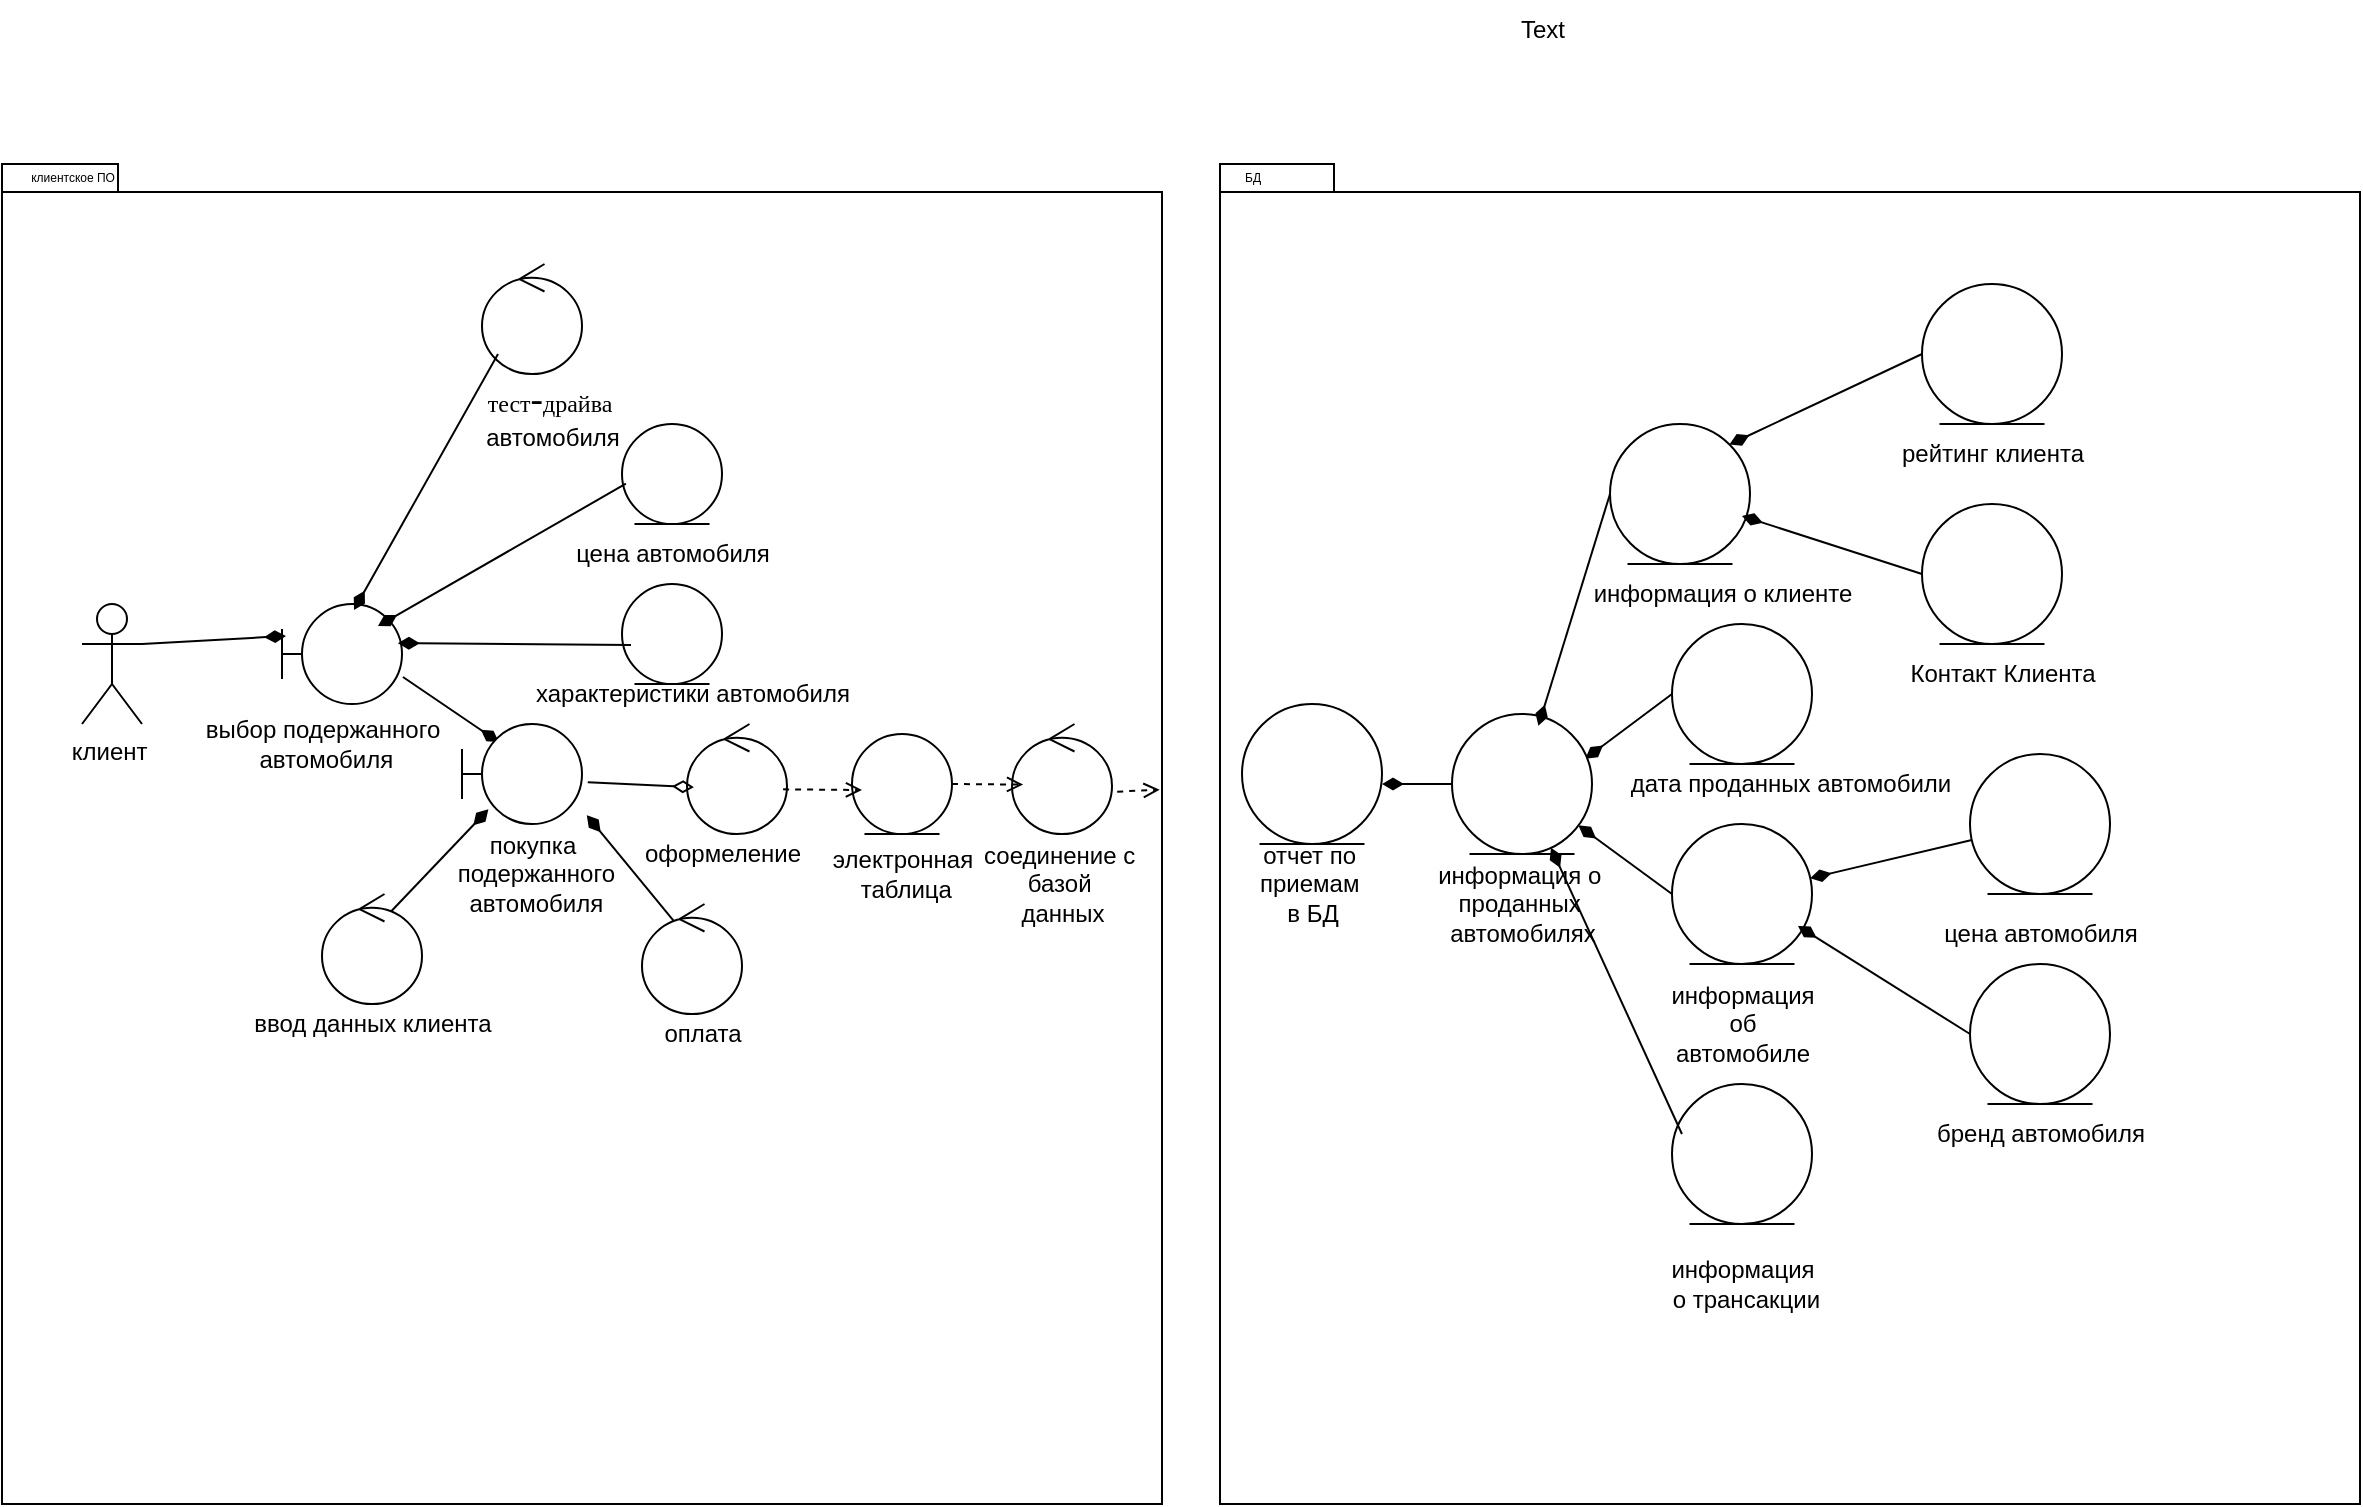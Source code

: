 <mxfile version="24.0.5" type="github">
  <diagram name="Page-1" id="e7e014a7-5840-1c2e-5031-d8a46d1fe8dd">
    <mxGraphModel dx="2662" dy="1405" grid="1" gridSize="10" guides="1" tooltips="1" connect="1" arrows="1" fold="1" page="1" pageScale="1" pageWidth="1169" pageHeight="826" background="none" math="0" shadow="0">
      <root>
        <mxCell id="0" />
        <mxCell id="1" parent="0" />
        <mxCell id="MQuKsc9Zh-Hjwr5wT4hp-48" value="" style="shape=folder;fontStyle=1;spacingTop=10;tabWidth=40;tabHeight=14;tabPosition=left;html=1;whiteSpace=wrap;" parent="1" vertex="1">
          <mxGeometry x="-10" width="580" height="670" as="geometry" />
        </mxCell>
        <mxCell id="MQuKsc9Zh-Hjwr5wT4hp-49" value="" style="shape=folder;fontStyle=1;spacingTop=10;tabWidth=40;tabHeight=14;tabPosition=left;html=1;whiteSpace=wrap;" parent="1" vertex="1">
          <mxGeometry x="599" width="570" height="670" as="geometry" />
        </mxCell>
        <mxCell id="MQuKsc9Zh-Hjwr5wT4hp-51" value="&lt;font style=&quot;font-size: 6px;&quot;&gt;клиентское ПО&lt;/font&gt;" style="text;html=1;align=center;verticalAlign=middle;resizable=0;points=[];autosize=1;strokeColor=none;fillColor=none;" parent="1" vertex="1">
          <mxGeometry x="-10" y="-10" width="70" height="30" as="geometry" />
        </mxCell>
        <mxCell id="MQuKsc9Zh-Hjwr5wT4hp-54" value="&lt;font style=&quot;font-size: 6px;&quot;&gt;БД&lt;/font&gt;" style="text;html=1;align=center;verticalAlign=middle;resizable=0;points=[];autosize=1;strokeColor=none;fillColor=none;" parent="1" vertex="1">
          <mxGeometry x="600" y="-10" width="30" height="30" as="geometry" />
        </mxCell>
        <mxCell id="MQuKsc9Zh-Hjwr5wT4hp-58" value="" style="ellipse;shape=umlEntity;whiteSpace=wrap;html=1;" parent="1" vertex="1">
          <mxGeometry x="610" y="270" width="70" height="70" as="geometry" />
        </mxCell>
        <mxCell id="MQuKsc9Zh-Hjwr5wT4hp-59" value="Text" style="text;html=1;align=center;verticalAlign=middle;resizable=0;points=[];autosize=1;strokeColor=none;fillColor=none;" parent="1" vertex="1">
          <mxGeometry x="735" y="-82" width="50" height="30" as="geometry" />
        </mxCell>
        <mxCell id="MQuKsc9Zh-Hjwr5wT4hp-60" value="отчет по&amp;nbsp;&lt;div&gt;приемам&amp;nbsp;&lt;/div&gt;&lt;div&gt;в БД&lt;/div&gt;" style="text;html=1;align=center;verticalAlign=middle;resizable=0;points=[];autosize=1;strokeColor=none;fillColor=none;" parent="1" vertex="1">
          <mxGeometry x="605" y="330" width="80" height="60" as="geometry" />
        </mxCell>
        <mxCell id="MQuKsc9Zh-Hjwr5wT4hp-71" value="" style="endArrow=none;startArrow=diamondThin;endFill=0;startFill=1;html=1;verticalAlign=bottom;labelBackgroundColor=none;strokeWidth=1;startSize=8;endSize=8;rounded=0;exitX=0.953;exitY=0.319;exitDx=0;exitDy=0;entryX=0;entryY=0.5;entryDx=0;entryDy=0;exitPerimeter=0;" parent="1" source="MQuKsc9Zh-Hjwr5wT4hp-70" target="MQuKsc9Zh-Hjwr5wT4hp-121" edge="1">
          <mxGeometry width="160" relative="1" as="geometry">
            <mxPoint x="830" y="310" as="sourcePoint" />
            <mxPoint x="840" y="310" as="targetPoint" />
          </mxGeometry>
        </mxCell>
        <mxCell id="MQuKsc9Zh-Hjwr5wT4hp-72" value="информация о&amp;nbsp;&lt;div&gt;проданных&amp;nbsp;&lt;div&gt;автомобилях&lt;/div&gt;&lt;/div&gt;" style="text;html=1;align=center;verticalAlign=middle;resizable=0;points=[];autosize=1;strokeColor=none;fillColor=none;" parent="1" vertex="1">
          <mxGeometry x="695" y="340" width="110" height="60" as="geometry" />
        </mxCell>
        <mxCell id="MQuKsc9Zh-Hjwr5wT4hp-75" value="клиент&amp;nbsp;" style="shape=umlActor;verticalLabelPosition=bottom;verticalAlign=top;html=1;" parent="1" vertex="1">
          <mxGeometry x="30" y="220" width="30" height="60" as="geometry" />
        </mxCell>
        <mxCell id="MQuKsc9Zh-Hjwr5wT4hp-76" value="выбор подержанного&lt;div&gt;&amp;nbsp;автомобиля&lt;/div&gt;" style="text;html=1;align=center;verticalAlign=middle;resizable=0;points=[];autosize=1;strokeColor=none;fillColor=none;" parent="1" vertex="1">
          <mxGeometry x="80" y="270" width="140" height="40" as="geometry" />
        </mxCell>
        <mxCell id="MQuKsc9Zh-Hjwr5wT4hp-77" value="" style="endArrow=none;startArrow=diamondThin;endFill=0;startFill=1;html=1;verticalAlign=bottom;labelBackgroundColor=none;strokeWidth=1;startSize=8;endSize=8;rounded=0;entryX=1;entryY=0.333;entryDx=0;entryDy=0;entryPerimeter=0;exitX=0.033;exitY=0.32;exitDx=0;exitDy=0;exitPerimeter=0;" parent="1" source="MQuKsc9Zh-Hjwr5wT4hp-81" target="MQuKsc9Zh-Hjwr5wT4hp-75" edge="1">
          <mxGeometry width="160" relative="1" as="geometry">
            <mxPoint x="190" y="240" as="sourcePoint" />
            <mxPoint x="210" y="380.5" as="targetPoint" />
          </mxGeometry>
        </mxCell>
        <mxCell id="MQuKsc9Zh-Hjwr5wT4hp-79" value="" style="endArrow=none;startArrow=diamondThin;endFill=0;startFill=1;html=1;verticalAlign=bottom;labelBackgroundColor=none;strokeWidth=1;startSize=8;endSize=8;rounded=0;entryX=1.008;entryY=0.73;entryDx=0;entryDy=0;entryPerimeter=0;exitX=0.308;exitY=0.182;exitDx=0;exitDy=0;exitPerimeter=0;" parent="1" source="MQuKsc9Zh-Hjwr5wT4hp-82" target="MQuKsc9Zh-Hjwr5wT4hp-81" edge="1">
          <mxGeometry width="160" relative="1" as="geometry">
            <mxPoint x="300" y="300" as="sourcePoint" />
            <mxPoint x="336.796" y="383.107" as="targetPoint" />
          </mxGeometry>
        </mxCell>
        <mxCell id="MQuKsc9Zh-Hjwr5wT4hp-80" value="покупка&lt;div&gt;&amp;nbsp;подержанного&lt;/div&gt;&lt;div&gt;&amp;nbsp;автомобиля&lt;/div&gt;" style="text;html=1;align=center;verticalAlign=middle;resizable=0;points=[];autosize=1;strokeColor=none;fillColor=none;" parent="1" vertex="1">
          <mxGeometry x="200" y="325" width="110" height="60" as="geometry" />
        </mxCell>
        <mxCell id="MQuKsc9Zh-Hjwr5wT4hp-81" value="&lt;span style=&quot;color: rgba(0, 0, 0, 0); font-family: monospace; font-size: 0px; text-align: start; text-wrap: nowrap;&quot;&gt;%3CmxGraphModel%3E%3Croot%3E%3CmxCell%20id%3D%220%22%2F%3E%3CmxCell%20id%3D%221%22%20parent%3D%220%22%2F%3E%3CmxCell%20id%3D%222%22%20value%3D%22%22%20style%3D%22ellipse%3Bshape%3DumlEntity%3BwhiteSpace%3Dwrap%3Bhtml%3D1%3B%22%20vertex%3D%221%22%20parent%3D%221%22%3E%3CmxGeometry%20x%3D%22320%22%20y%3D%22378%22%20width%3D%2270%22%20height%3D%2270%22%20as%3D%22geometry%22%2F%3E%3C%2FmxCell%3E%3C%2Froot%3E%3C%2FmxGraphModel%3E&lt;/span&gt;" style="shape=umlBoundary;whiteSpace=wrap;html=1;" parent="1" vertex="1">
          <mxGeometry x="130" y="220" width="60" height="50" as="geometry" />
        </mxCell>
        <mxCell id="MQuKsc9Zh-Hjwr5wT4hp-83" value="" style="ellipse;shape=umlEntity;whiteSpace=wrap;html=1;" parent="1" vertex="1">
          <mxGeometry x="300" y="210" width="50" height="50" as="geometry" />
        </mxCell>
        <mxCell id="MQuKsc9Zh-Hjwr5wT4hp-84" value="характеристики автомобиля" style="text;html=1;align=center;verticalAlign=middle;resizable=0;points=[];autosize=1;strokeColor=none;fillColor=none;" parent="1" vertex="1">
          <mxGeometry x="245" y="250" width="180" height="30" as="geometry" />
        </mxCell>
        <mxCell id="MQuKsc9Zh-Hjwr5wT4hp-85" value="" style="endArrow=none;startArrow=diamondThin;endFill=0;startFill=1;html=1;verticalAlign=bottom;labelBackgroundColor=none;strokeWidth=1;startSize=8;endSize=8;rounded=0;entryX=0.09;entryY=0.61;entryDx=0;entryDy=0;entryPerimeter=0;exitX=0.966;exitY=0.392;exitDx=0;exitDy=0;exitPerimeter=0;" parent="1" source="MQuKsc9Zh-Hjwr5wT4hp-81" target="MQuKsc9Zh-Hjwr5wT4hp-83" edge="1">
          <mxGeometry width="160" relative="1" as="geometry">
            <mxPoint x="340" y="180" as="sourcePoint" />
            <mxPoint x="211" y="183" as="targetPoint" />
          </mxGeometry>
        </mxCell>
        <mxCell id="MQuKsc9Zh-Hjwr5wT4hp-86" value="" style="ellipse;shape=umlEntity;whiteSpace=wrap;html=1;" parent="1" vertex="1">
          <mxGeometry x="300" y="130" width="50" height="50" as="geometry" />
        </mxCell>
        <mxCell id="MQuKsc9Zh-Hjwr5wT4hp-88" value="цена автомобиля" style="text;html=1;align=center;verticalAlign=middle;resizable=0;points=[];autosize=1;strokeColor=none;fillColor=none;" parent="1" vertex="1">
          <mxGeometry x="265" y="180" width="120" height="30" as="geometry" />
        </mxCell>
        <mxCell id="MQuKsc9Zh-Hjwr5wT4hp-89" value="" style="endArrow=none;startArrow=diamondThin;endFill=0;startFill=1;html=1;verticalAlign=bottom;labelBackgroundColor=none;strokeWidth=1;startSize=8;endSize=8;rounded=0;entryX=0.039;entryY=0.597;entryDx=0;entryDy=0;entryPerimeter=0;exitX=0.8;exitY=0.22;exitDx=0;exitDy=0;exitPerimeter=0;" parent="1" source="MQuKsc9Zh-Hjwr5wT4hp-81" target="MQuKsc9Zh-Hjwr5wT4hp-86" edge="1">
          <mxGeometry width="160" relative="1" as="geometry">
            <mxPoint x="193" y="170" as="sourcePoint" />
            <mxPoint x="290" y="131" as="targetPoint" />
          </mxGeometry>
        </mxCell>
        <mxCell id="MQuKsc9Zh-Hjwr5wT4hp-82" value="&lt;span style=&quot;color: rgba(0, 0, 0, 0); font-family: monospace; font-size: 0px; text-align: start; text-wrap: nowrap;&quot;&gt;%3CmxGraphModel%3E%3Croot%3E%3CmxCell%20id%3D%220%22%2F%3E%3CmxCell%20id%3D%221%22%20parent%3D%220%22%2F%3E%3CmxCell%20id%3D%222%22%20value%3D%22%22%20style%3D%22ellipse%3Bshape%3DumlEntity%3BwhiteSpace%3Dwrap%3Bhtml%3D1%3B%22%20vertex%3D%221%22%20parent%3D%221%22%3E%3CmxGeometry%20x%3D%22320%22%20y%3D%22378%22%20width%3D%2270%22%20height%3D%2270%22%20as%3D%22geometry%22%2F%3E%3C%2FmxCell%3E%3C%2Froot%3E%3C%2FmxGraphModel%3E&lt;/span&gt;" style="shape=umlBoundary;whiteSpace=wrap;html=1;" parent="1" vertex="1">
          <mxGeometry x="220" y="280" width="60" height="50" as="geometry" />
        </mxCell>
        <mxCell id="MQuKsc9Zh-Hjwr5wT4hp-104" value="" style="endArrow=none;startArrow=diamondThin;endFill=0;startFill=1;html=1;verticalAlign=bottom;labelBackgroundColor=none;strokeWidth=1;startSize=8;endSize=8;rounded=0;entryX=0.626;entryY=0.221;entryDx=0;entryDy=0;entryPerimeter=0;exitX=0.22;exitY=0.853;exitDx=0;exitDy=0;exitPerimeter=0;" parent="1" source="MQuKsc9Zh-Hjwr5wT4hp-82" target="MQuKsc9Zh-Hjwr5wT4hp-106" edge="1">
          <mxGeometry width="160" relative="1" as="geometry">
            <mxPoint x="330" y="350" as="sourcePoint" />
            <mxPoint x="318.7" y="381.45" as="targetPoint" />
          </mxGeometry>
        </mxCell>
        <mxCell id="MQuKsc9Zh-Hjwr5wT4hp-105" value="" style="endArrow=none;startArrow=diamondThin;endFill=0;startFill=1;html=1;verticalAlign=bottom;labelBackgroundColor=none;strokeWidth=1;startSize=8;endSize=8;rounded=0;entryX=0.397;entryY=0.242;entryDx=0;entryDy=0;entryPerimeter=0;exitX=0.749;exitY=0.01;exitDx=0;exitDy=0;exitPerimeter=0;" parent="1" source="MQuKsc9Zh-Hjwr5wT4hp-80" target="MQuKsc9Zh-Hjwr5wT4hp-108" edge="1">
          <mxGeometry width="160" relative="1" as="geometry">
            <mxPoint x="398" y="340" as="sourcePoint" />
            <mxPoint x="390.12" y="382.55" as="targetPoint" />
          </mxGeometry>
        </mxCell>
        <mxCell id="MQuKsc9Zh-Hjwr5wT4hp-106" value="" style="ellipse;shape=umlControl;whiteSpace=wrap;html=1;" parent="1" vertex="1">
          <mxGeometry x="150" y="365" width="50" height="55" as="geometry" />
        </mxCell>
        <mxCell id="MQuKsc9Zh-Hjwr5wT4hp-108" value="" style="ellipse;shape=umlControl;whiteSpace=wrap;html=1;" parent="1" vertex="1">
          <mxGeometry x="310" y="370" width="50" height="55" as="geometry" />
        </mxCell>
        <mxCell id="MQuKsc9Zh-Hjwr5wT4hp-109" value="ввод данных клиента" style="text;html=1;align=center;verticalAlign=middle;resizable=0;points=[];autosize=1;strokeColor=none;fillColor=none;" parent="1" vertex="1">
          <mxGeometry x="105" y="415" width="140" height="30" as="geometry" />
        </mxCell>
        <mxCell id="MQuKsc9Zh-Hjwr5wT4hp-110" value="оплата" style="text;html=1;align=center;verticalAlign=middle;resizable=0;points=[];autosize=1;strokeColor=none;fillColor=none;" parent="1" vertex="1">
          <mxGeometry x="310" y="420" width="60" height="30" as="geometry" />
        </mxCell>
        <mxCell id="MQuKsc9Zh-Hjwr5wT4hp-111" value="" style="ellipse;shape=umlControl;whiteSpace=wrap;html=1;" parent="1" vertex="1">
          <mxGeometry x="332.5" y="280" width="50" height="55" as="geometry" />
        </mxCell>
        <mxCell id="MQuKsc9Zh-Hjwr5wT4hp-112" value="оформеление" style="text;html=1;align=center;verticalAlign=middle;resizable=0;points=[];autosize=1;strokeColor=none;fillColor=none;" parent="1" vertex="1">
          <mxGeometry x="300" y="330" width="100" height="30" as="geometry" />
        </mxCell>
        <mxCell id="MQuKsc9Zh-Hjwr5wT4hp-113" value="" style="endArrow=none;startArrow=diamondThin;endFill=0;startFill=0;html=1;verticalAlign=bottom;labelBackgroundColor=none;strokeWidth=1;startSize=8;endSize=8;rounded=0;exitX=0.069;exitY=0.575;exitDx=0;exitDy=0;exitPerimeter=0;entryX=1.048;entryY=0.582;entryDx=0;entryDy=0;entryPerimeter=0;" parent="1" source="MQuKsc9Zh-Hjwr5wT4hp-111" target="MQuKsc9Zh-Hjwr5wT4hp-82" edge="1">
          <mxGeometry width="160" relative="1" as="geometry">
            <mxPoint x="280" y="504.41" as="sourcePoint" />
            <mxPoint x="280" y="580" as="targetPoint" />
          </mxGeometry>
        </mxCell>
        <mxCell id="MQuKsc9Zh-Hjwr5wT4hp-114" value="" style="ellipse;shape=umlEntity;whiteSpace=wrap;html=1;" parent="1" vertex="1">
          <mxGeometry x="415" y="285" width="50" height="50" as="geometry" />
        </mxCell>
        <mxCell id="MQuKsc9Zh-Hjwr5wT4hp-116" value="соединение с&amp;nbsp;&lt;div&gt;базой&amp;nbsp;&lt;/div&gt;&lt;div&gt;данных&lt;/div&gt;" style="text;html=1;align=center;verticalAlign=middle;resizable=0;points=[];autosize=1;strokeColor=none;fillColor=none;" parent="1" vertex="1">
          <mxGeometry x="470" y="330" width="100" height="60" as="geometry" />
        </mxCell>
        <mxCell id="MQuKsc9Zh-Hjwr5wT4hp-117" value="" style="html=1;verticalAlign=bottom;labelBackgroundColor=none;endArrow=open;endFill=0;dashed=1;rounded=0;exitX=0.961;exitY=0.594;exitDx=0;exitDy=0;exitPerimeter=0;" parent="1" source="MQuKsc9Zh-Hjwr5wT4hp-111" edge="1">
          <mxGeometry width="160" relative="1" as="geometry">
            <mxPoint x="425" y="316.91" as="sourcePoint" />
            <mxPoint x="420" y="313" as="targetPoint" />
          </mxGeometry>
        </mxCell>
        <mxCell id="MQuKsc9Zh-Hjwr5wT4hp-118" value="" style="ellipse;shape=umlControl;whiteSpace=wrap;html=1;" parent="1" vertex="1">
          <mxGeometry x="495" y="280" width="50" height="55" as="geometry" />
        </mxCell>
        <mxCell id="MQuKsc9Zh-Hjwr5wT4hp-119" value="" style="html=1;verticalAlign=bottom;labelBackgroundColor=none;endArrow=open;endFill=0;dashed=1;rounded=0;entryX=0.111;entryY=0.551;entryDx=0;entryDy=0;entryPerimeter=0;exitX=1;exitY=0.5;exitDx=0;exitDy=0;" parent="1" source="MQuKsc9Zh-Hjwr5wT4hp-114" target="MQuKsc9Zh-Hjwr5wT4hp-118" edge="1">
          <mxGeometry width="160" relative="1" as="geometry">
            <mxPoint x="400" y="320" as="sourcePoint" />
            <mxPoint x="430" y="323" as="targetPoint" />
          </mxGeometry>
        </mxCell>
        <mxCell id="MQuKsc9Zh-Hjwr5wT4hp-120" value="" style="html=1;verticalAlign=bottom;labelBackgroundColor=none;endArrow=open;endFill=0;dashed=1;rounded=0;exitX=1.052;exitY=0.615;exitDx=0;exitDy=0;exitPerimeter=0;entryX=0.998;entryY=0.467;entryDx=0;entryDy=0;entryPerimeter=0;" parent="1" source="MQuKsc9Zh-Hjwr5wT4hp-118" target="MQuKsc9Zh-Hjwr5wT4hp-48" edge="1">
          <mxGeometry width="160" relative="1" as="geometry">
            <mxPoint x="391" y="323" as="sourcePoint" />
            <mxPoint x="430" y="323" as="targetPoint" />
          </mxGeometry>
        </mxCell>
        <mxCell id="MQuKsc9Zh-Hjwr5wT4hp-121" value="" style="ellipse;shape=umlEntity;whiteSpace=wrap;html=1;" parent="1" vertex="1">
          <mxGeometry x="825" y="230" width="70" height="70" as="geometry" />
        </mxCell>
        <mxCell id="MQuKsc9Zh-Hjwr5wT4hp-122" value="" style="endArrow=none;startArrow=diamondThin;endFill=0;startFill=1;html=1;verticalAlign=bottom;labelBackgroundColor=none;strokeWidth=1;startSize=8;endSize=8;rounded=0;" parent="1" target="MQuKsc9Zh-Hjwr5wT4hp-70" edge="1">
          <mxGeometry width="160" relative="1" as="geometry">
            <mxPoint x="680" y="310" as="sourcePoint" />
            <mxPoint x="760" y="310.5" as="targetPoint" />
          </mxGeometry>
        </mxCell>
        <mxCell id="MQuKsc9Zh-Hjwr5wT4hp-70" value="" style="ellipse;shape=umlEntity;whiteSpace=wrap;html=1;" parent="1" vertex="1">
          <mxGeometry x="715" y="275" width="70" height="70" as="geometry" />
        </mxCell>
        <mxCell id="MQuKsc9Zh-Hjwr5wT4hp-123" value="дата&amp;nbsp;проданныx автомобили" style="text;html=1;align=center;verticalAlign=middle;resizable=0;points=[];autosize=1;strokeColor=none;fillColor=none;" parent="1" vertex="1">
          <mxGeometry x="794" y="295" width="180" height="30" as="geometry" />
        </mxCell>
        <mxCell id="MQuKsc9Zh-Hjwr5wT4hp-124" value="" style="ellipse;shape=umlEntity;whiteSpace=wrap;html=1;" parent="1" vertex="1">
          <mxGeometry x="825" y="330" width="70" height="70" as="geometry" />
        </mxCell>
        <mxCell id="MQuKsc9Zh-Hjwr5wT4hp-125" value="цена автомобиля" style="text;html=1;align=center;verticalAlign=middle;resizable=0;points=[];autosize=1;strokeColor=none;fillColor=none;" parent="1" vertex="1">
          <mxGeometry x="949" y="370" width="120" height="30" as="geometry" />
        </mxCell>
        <mxCell id="MQuKsc9Zh-Hjwr5wT4hp-126" value="" style="endArrow=none;startArrow=diamondThin;endFill=0;startFill=1;html=1;verticalAlign=bottom;labelBackgroundColor=none;strokeWidth=1;startSize=8;endSize=8;rounded=0;entryX=0;entryY=0.5;entryDx=0;entryDy=0;" parent="1" source="MQuKsc9Zh-Hjwr5wT4hp-70" target="MQuKsc9Zh-Hjwr5wT4hp-124" edge="1">
          <mxGeometry width="160" relative="1" as="geometry">
            <mxPoint x="795" y="320" as="sourcePoint" />
            <mxPoint x="835" y="275" as="targetPoint" />
          </mxGeometry>
        </mxCell>
        <mxCell id="MQuKsc9Zh-Hjwr5wT4hp-127" value="" style="ellipse;shape=umlEntity;whiteSpace=wrap;html=1;" parent="1" vertex="1">
          <mxGeometry x="794" y="130" width="70" height="70" as="geometry" />
        </mxCell>
        <mxCell id="MQuKsc9Zh-Hjwr5wT4hp-128" value="" style="endArrow=none;startArrow=diamondThin;endFill=0;startFill=1;html=1;verticalAlign=bottom;labelBackgroundColor=none;strokeWidth=1;startSize=8;endSize=8;rounded=0;entryX=0;entryY=0.5;entryDx=0;entryDy=0;exitX=0.617;exitY=0.084;exitDx=0;exitDy=0;exitPerimeter=0;" parent="1" source="MQuKsc9Zh-Hjwr5wT4hp-70" target="MQuKsc9Zh-Hjwr5wT4hp-127" edge="1">
          <mxGeometry width="160" relative="1" as="geometry">
            <mxPoint x="790" y="338" as="sourcePoint" />
            <mxPoint x="835" y="365" as="targetPoint" />
          </mxGeometry>
        </mxCell>
        <mxCell id="MQuKsc9Zh-Hjwr5wT4hp-129" value="&lt;span style=&quot;color: rgba(0, 0, 0, 0); font-family: monospace; font-size: 0px; text-align: start;&quot;&gt;%3CmxGraphModel%3E%3Croot%3E%3CmxCell%20id%3D%220%22%2F%3E%3CmxCell%20id%3D%221%22%20parent%3D%220%22%2F%3E%3CmxCell%20id%3D%222%22%20value%3D%22%D0%B4%D0%B0%D1%82%D0%B0%26amp%3Bnbsp%3B%D0%BF%D1%80%D0%BE%D0%B4%D0%B0%D0%BD%D0%BD%D1%8Bx%20%D0%B0%D0%B2%D1%82%D0%BE%D0%BC%D0%BE%D0%B1%D0%B8%D0%BB%D0%B8%22%20style%3D%22text%3Bhtml%3D1%3Balign%3Dcenter%3BverticalAlign%3Dmiddle%3Bresizable%3D0%3Bpoints%3D%5B%5D%3Bautosize%3D1%3BstrokeColor%3Dnone%3BfillColor%3Dnone%3B%22%20vertex%3D%221%22%20parent%3D%221%22%3E%3CmxGeometry%20x%3D%22794%22%20y%3D%22295%22%20width%3D%22180%22%20height%3D%2230%22%20as%3D%22geometry%22%2F%3E%3C%2FmxCell%3E%3C%2Froot%3E%3C%2FmxGraphModel%3E&lt;/span&gt;" style="text;html=1;align=center;verticalAlign=middle;resizable=0;points=[];autosize=1;strokeColor=none;fillColor=none;" parent="1" vertex="1">
          <mxGeometry x="850" y="200" width="20" height="30" as="geometry" />
        </mxCell>
        <mxCell id="MQuKsc9Zh-Hjwr5wT4hp-130" value="информация о клиенте" style="text;html=1;align=center;verticalAlign=middle;resizable=0;points=[];autosize=1;strokeColor=none;fillColor=none;" parent="1" vertex="1">
          <mxGeometry x="775" y="200" width="150" height="30" as="geometry" />
        </mxCell>
        <mxCell id="MQuKsc9Zh-Hjwr5wT4hp-131" value="электронная&lt;div&gt;&amp;nbsp;таблица&lt;/div&gt;" style="text;html=1;align=center;verticalAlign=middle;resizable=0;points=[];autosize=1;strokeColor=none;fillColor=none;" parent="1" vertex="1">
          <mxGeometry x="395" y="335" width="90" height="40" as="geometry" />
        </mxCell>
        <mxCell id="MQuKsc9Zh-Hjwr5wT4hp-132" value="" style="ellipse;shape=umlEntity;whiteSpace=wrap;html=1;" parent="1" vertex="1">
          <mxGeometry x="950" y="60" width="70" height="70" as="geometry" />
        </mxCell>
        <mxCell id="MQuKsc9Zh-Hjwr5wT4hp-133" value="рейтинг клиента" style="text;html=1;align=center;verticalAlign=middle;resizable=0;points=[];autosize=1;strokeColor=none;fillColor=none;" parent="1" vertex="1">
          <mxGeometry x="930" y="130" width="110" height="30" as="geometry" />
        </mxCell>
        <mxCell id="MQuKsc9Zh-Hjwr5wT4hp-134" value="" style="endArrow=none;startArrow=diamondThin;endFill=0;startFill=1;html=1;verticalAlign=bottom;labelBackgroundColor=none;strokeWidth=1;startSize=8;endSize=8;rounded=0;entryX=0;entryY=0.5;entryDx=0;entryDy=0;exitX=1;exitY=0;exitDx=0;exitDy=0;" parent="1" source="MQuKsc9Zh-Hjwr5wT4hp-127" target="MQuKsc9Zh-Hjwr5wT4hp-132" edge="1">
          <mxGeometry width="160" relative="1" as="geometry">
            <mxPoint x="882" y="182" as="sourcePoint" />
            <mxPoint x="925" y="150" as="targetPoint" />
          </mxGeometry>
        </mxCell>
        <mxCell id="MQuKsc9Zh-Hjwr5wT4hp-135" value="" style="ellipse;shape=umlEntity;whiteSpace=wrap;html=1;" parent="1" vertex="1">
          <mxGeometry x="974" y="295" width="70" height="70" as="geometry" />
        </mxCell>
        <mxCell id="MQuKsc9Zh-Hjwr5wT4hp-136" value="" style="endArrow=none;startArrow=diamondThin;endFill=0;startFill=1;html=1;verticalAlign=bottom;labelBackgroundColor=none;strokeWidth=1;startSize=8;endSize=8;rounded=0;" parent="1" source="MQuKsc9Zh-Hjwr5wT4hp-124" target="MQuKsc9Zh-Hjwr5wT4hp-135" edge="1">
          <mxGeometry width="160" relative="1" as="geometry">
            <mxPoint x="898" y="372" as="sourcePoint" />
            <mxPoint x="974" y="372" as="targetPoint" />
          </mxGeometry>
        </mxCell>
        <mxCell id="MQuKsc9Zh-Hjwr5wT4hp-137" value="информация&lt;div&gt;&amp;nbsp;об&amp;nbsp;&lt;/div&gt;&lt;div&gt;автомобиле&lt;/div&gt;" style="text;html=1;align=center;verticalAlign=middle;resizable=0;points=[];autosize=1;strokeColor=none;fillColor=none;" parent="1" vertex="1">
          <mxGeometry x="810" y="400" width="100" height="60" as="geometry" />
        </mxCell>
        <mxCell id="MQuKsc9Zh-Hjwr5wT4hp-138" value="" style="ellipse;shape=umlEntity;whiteSpace=wrap;html=1;" parent="1" vertex="1">
          <mxGeometry x="974" y="400" width="70" height="70" as="geometry" />
        </mxCell>
        <mxCell id="MQuKsc9Zh-Hjwr5wT4hp-139" value="" style="endArrow=none;startArrow=diamondThin;endFill=0;startFill=1;html=1;verticalAlign=bottom;labelBackgroundColor=none;strokeWidth=1;startSize=8;endSize=8;rounded=0;entryX=0;entryY=0.5;entryDx=0;entryDy=0;exitX=0.9;exitY=0.729;exitDx=0;exitDy=0;exitPerimeter=0;" parent="1" source="MQuKsc9Zh-Hjwr5wT4hp-124" target="MQuKsc9Zh-Hjwr5wT4hp-138" edge="1">
          <mxGeometry width="160" relative="1" as="geometry">
            <mxPoint x="880" y="470" as="sourcePoint" />
            <mxPoint x="961" y="451" as="targetPoint" />
          </mxGeometry>
        </mxCell>
        <mxCell id="MQuKsc9Zh-Hjwr5wT4hp-140" value="бренд автомобиля" style="text;html=1;align=center;verticalAlign=middle;resizable=0;points=[];autosize=1;strokeColor=none;fillColor=none;" parent="1" vertex="1">
          <mxGeometry x="944" y="470" width="130" height="30" as="geometry" />
        </mxCell>
        <mxCell id="VsX_jUrjUZHacRqOJXcd-1" value="" style="ellipse;shape=umlEntity;whiteSpace=wrap;html=1;" vertex="1" parent="1">
          <mxGeometry x="950" y="170" width="70" height="70" as="geometry" />
        </mxCell>
        <mxCell id="VsX_jUrjUZHacRqOJXcd-2" value="" style="endArrow=none;startArrow=diamondThin;endFill=0;startFill=1;html=1;verticalAlign=bottom;labelBackgroundColor=none;strokeWidth=1;startSize=8;endSize=8;rounded=0;entryX=0;entryY=0.5;entryDx=0;entryDy=0;exitX=0.943;exitY=0.657;exitDx=0;exitDy=0;exitPerimeter=0;" edge="1" parent="1" source="MQuKsc9Zh-Hjwr5wT4hp-127" target="VsX_jUrjUZHacRqOJXcd-1">
          <mxGeometry width="160" relative="1" as="geometry">
            <mxPoint x="864" y="150" as="sourcePoint" />
            <mxPoint x="960" y="105" as="targetPoint" />
          </mxGeometry>
        </mxCell>
        <mxCell id="VsX_jUrjUZHacRqOJXcd-3" value="Контакт Клиента" style="text;html=1;align=center;verticalAlign=middle;resizable=0;points=[];autosize=1;strokeColor=none;fillColor=none;" vertex="1" parent="1">
          <mxGeometry x="930" y="240" width="120" height="30" as="geometry" />
        </mxCell>
        <mxCell id="VsX_jUrjUZHacRqOJXcd-4" value="" style="ellipse;shape=umlEntity;whiteSpace=wrap;html=1;" vertex="1" parent="1">
          <mxGeometry x="825" y="460" width="70" height="70" as="geometry" />
        </mxCell>
        <mxCell id="VsX_jUrjUZHacRqOJXcd-5" value="" style="endArrow=none;startArrow=diamondThin;endFill=0;startFill=1;html=1;verticalAlign=bottom;labelBackgroundColor=none;strokeWidth=1;startSize=8;endSize=8;rounded=0;entryX=0.071;entryY=0.357;entryDx=0;entryDy=0;entryPerimeter=0;" edge="1" parent="1" source="MQuKsc9Zh-Hjwr5wT4hp-70" target="VsX_jUrjUZHacRqOJXcd-4">
          <mxGeometry width="160" relative="1" as="geometry">
            <mxPoint x="788" y="341" as="sourcePoint" />
            <mxPoint x="835" y="375" as="targetPoint" />
          </mxGeometry>
        </mxCell>
        <mxCell id="VsX_jUrjUZHacRqOJXcd-6" value="информация&lt;div&gt;&amp;nbsp;о трансакции&lt;/div&gt;" style="text;html=1;align=center;verticalAlign=middle;resizable=0;points=[];autosize=1;strokeColor=none;fillColor=none;" vertex="1" parent="1">
          <mxGeometry x="810" y="540" width="100" height="40" as="geometry" />
        </mxCell>
        <mxCell id="VsX_jUrjUZHacRqOJXcd-7" value="" style="ellipse;shape=umlControl;whiteSpace=wrap;html=1;" vertex="1" parent="1">
          <mxGeometry x="230" y="50" width="50" height="55" as="geometry" />
        </mxCell>
        <mxCell id="VsX_jUrjUZHacRqOJXcd-8" value="" style="endArrow=none;startArrow=diamondThin;endFill=0;startFill=1;html=1;verticalAlign=bottom;labelBackgroundColor=none;strokeWidth=1;startSize=8;endSize=8;rounded=0;entryX=0.16;entryY=0.818;entryDx=0;entryDy=0;entryPerimeter=0;exitX=0.6;exitY=0.06;exitDx=0;exitDy=0;exitPerimeter=0;" edge="1" parent="1" source="MQuKsc9Zh-Hjwr5wT4hp-81" target="VsX_jUrjUZHacRqOJXcd-7">
          <mxGeometry width="160" relative="1" as="geometry">
            <mxPoint x="188" y="231" as="sourcePoint" />
            <mxPoint x="312" y="170" as="targetPoint" />
          </mxGeometry>
        </mxCell>
        <mxCell id="VsX_jUrjUZHacRqOJXcd-9" value="&lt;span style=&quot;font-family: &amp;quot;Times New Roman&amp;quot;, serif;&quot; lang=&quot;RU&quot;&gt;&lt;font style=&quot;font-size: 12px;&quot;&gt;тест&lt;/font&gt;&lt;/span&gt;&lt;span style=&quot;font-size:14.0pt;line-height:&lt;br/&gt;150%;font-family:&amp;quot;Times New Roman&amp;quot;,serif;mso-fareast-font-family:&amp;quot;Times New Roman&amp;quot;;&lt;br/&gt;color:windowtext;mso-font-kerning:1.0pt;mso-ansi-language:RU;mso-fareast-language:&lt;br/&gt;ZH-CN;mso-bidi-language:HI&quot; lang=&quot;RU&quot;&gt;-&lt;/span&gt;&lt;span style=&quot;font-family: &amp;quot;Times New Roman&amp;quot;, serif;&quot; lang=&quot;RU&quot;&gt;&lt;font style=&quot;font-size: 12px;&quot;&gt;драйва&amp;nbsp;&lt;/font&gt;&lt;/span&gt;&lt;div&gt;автомобиля&lt;/div&gt;" style="text;html=1;align=center;verticalAlign=middle;resizable=0;points=[];autosize=1;strokeColor=none;fillColor=none;" vertex="1" parent="1">
          <mxGeometry x="220" y="100" width="90" height="50" as="geometry" />
        </mxCell>
      </root>
    </mxGraphModel>
  </diagram>
</mxfile>
